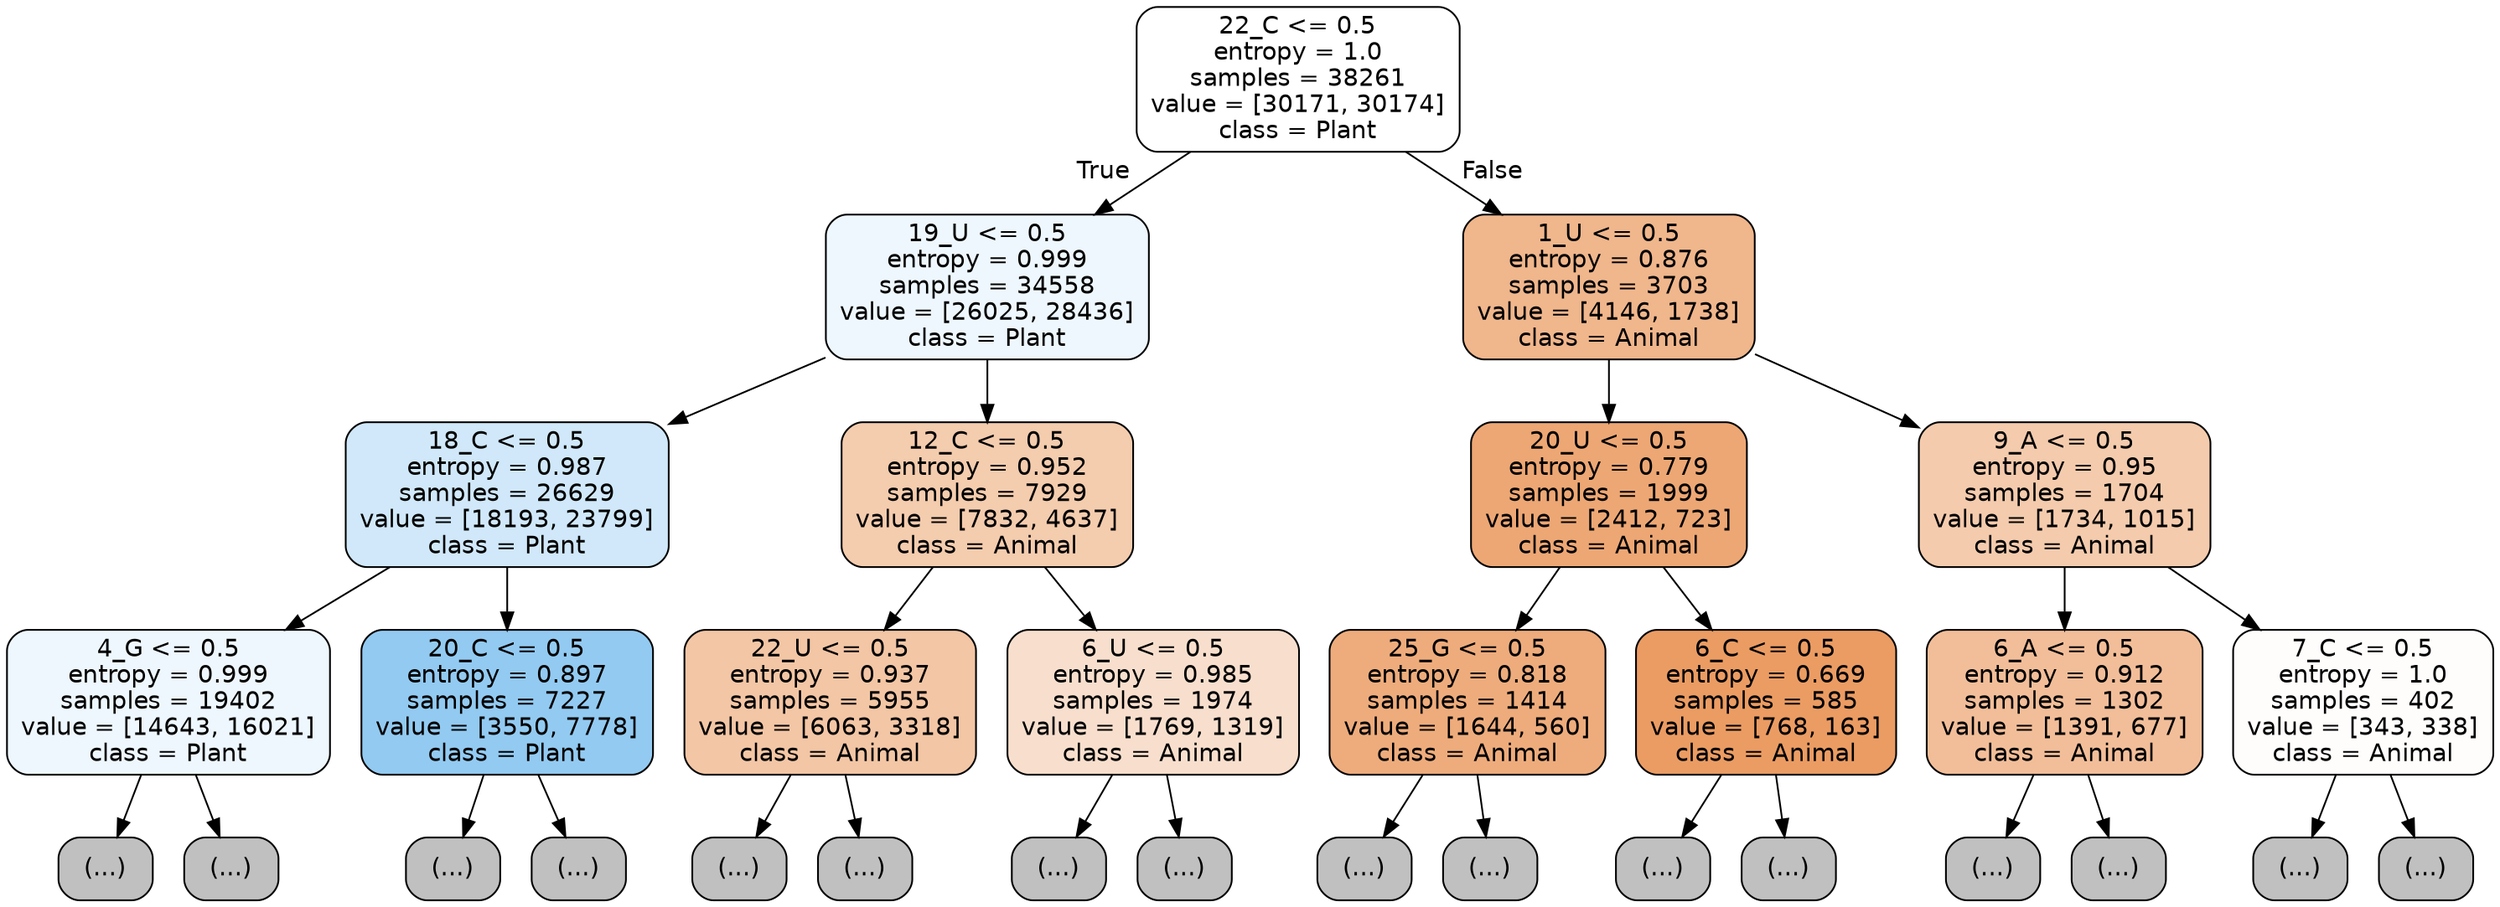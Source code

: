 digraph Tree {
node [shape=box, style="filled, rounded", color="black", fontname="helvetica"] ;
edge [fontname="helvetica"] ;
0 [label="22_C <= 0.5\nentropy = 1.0\nsamples = 38261\nvalue = [30171, 30174]\nclass = Plant", fillcolor="#ffffff"] ;
1 [label="19_U <= 0.5\nentropy = 0.999\nsamples = 34558\nvalue = [26025, 28436]\nclass = Plant", fillcolor="#eef7fd"] ;
0 -> 1 [labeldistance=2.5, labelangle=45, headlabel="True"] ;
2 [label="18_C <= 0.5\nentropy = 0.987\nsamples = 26629\nvalue = [18193, 23799]\nclass = Plant", fillcolor="#d0e8f9"] ;
1 -> 2 ;
3 [label="4_G <= 0.5\nentropy = 0.999\nsamples = 19402\nvalue = [14643, 16021]\nclass = Plant", fillcolor="#eef7fd"] ;
2 -> 3 ;
4 [label="(...)", fillcolor="#C0C0C0"] ;
3 -> 4 ;
6039 [label="(...)", fillcolor="#C0C0C0"] ;
3 -> 6039 ;
8758 [label="20_C <= 0.5\nentropy = 0.897\nsamples = 7227\nvalue = [3550, 7778]\nclass = Plant", fillcolor="#93caf1"] ;
2 -> 8758 ;
8759 [label="(...)", fillcolor="#C0C0C0"] ;
8758 -> 8759 ;
10654 [label="(...)", fillcolor="#C0C0C0"] ;
8758 -> 10654 ;
11229 [label="12_C <= 0.5\nentropy = 0.952\nsamples = 7929\nvalue = [7832, 4637]\nclass = Animal", fillcolor="#f4ccae"] ;
1 -> 11229 ;
11230 [label="22_U <= 0.5\nentropy = 0.937\nsamples = 5955\nvalue = [6063, 3318]\nclass = Animal", fillcolor="#f3c6a5"] ;
11229 -> 11230 ;
11231 [label="(...)", fillcolor="#C0C0C0"] ;
11230 -> 11231 ;
13884 [label="(...)", fillcolor="#C0C0C0"] ;
11230 -> 13884 ;
14267 [label="6_U <= 0.5\nentropy = 0.985\nsamples = 1974\nvalue = [1769, 1319]\nclass = Animal", fillcolor="#f8dfcd"] ;
11229 -> 14267 ;
14268 [label="(...)", fillcolor="#C0C0C0"] ;
14267 -> 14268 ;
14867 [label="(...)", fillcolor="#C0C0C0"] ;
14267 -> 14867 ;
15144 [label="1_U <= 0.5\nentropy = 0.876\nsamples = 3703\nvalue = [4146, 1738]\nclass = Animal", fillcolor="#f0b68c"] ;
0 -> 15144 [labeldistance=2.5, labelangle=-45, headlabel="False"] ;
15145 [label="20_U <= 0.5\nentropy = 0.779\nsamples = 1999\nvalue = [2412, 723]\nclass = Animal", fillcolor="#eda774"] ;
15144 -> 15145 ;
15146 [label="25_G <= 0.5\nentropy = 0.818\nsamples = 1414\nvalue = [1644, 560]\nclass = Animal", fillcolor="#eeac7c"] ;
15145 -> 15146 ;
15147 [label="(...)", fillcolor="#C0C0C0"] ;
15146 -> 15147 ;
15882 [label="(...)", fillcolor="#C0C0C0"] ;
15146 -> 15882 ;
15889 [label="6_C <= 0.5\nentropy = 0.669\nsamples = 585\nvalue = [768, 163]\nclass = Animal", fillcolor="#eb9c63"] ;
15145 -> 15889 ;
15890 [label="(...)", fillcolor="#C0C0C0"] ;
15889 -> 15890 ;
16111 [label="(...)", fillcolor="#C0C0C0"] ;
15889 -> 16111 ;
16152 [label="9_A <= 0.5\nentropy = 0.95\nsamples = 1704\nvalue = [1734, 1015]\nclass = Animal", fillcolor="#f4cbad"] ;
15144 -> 16152 ;
16153 [label="6_A <= 0.5\nentropy = 0.912\nsamples = 1302\nvalue = [1391, 677]\nclass = Animal", fillcolor="#f2be99"] ;
16152 -> 16153 ;
16154 [label="(...)", fillcolor="#C0C0C0"] ;
16153 -> 16154 ;
16633 [label="(...)", fillcolor="#C0C0C0"] ;
16153 -> 16633 ;
16810 [label="7_C <= 0.5\nentropy = 1.0\nsamples = 402\nvalue = [343, 338]\nclass = Animal", fillcolor="#fffdfc"] ;
16152 -> 16810 ;
16811 [label="(...)", fillcolor="#C0C0C0"] ;
16810 -> 16811 ;
16976 [label="(...)", fillcolor="#C0C0C0"] ;
16810 -> 16976 ;
}